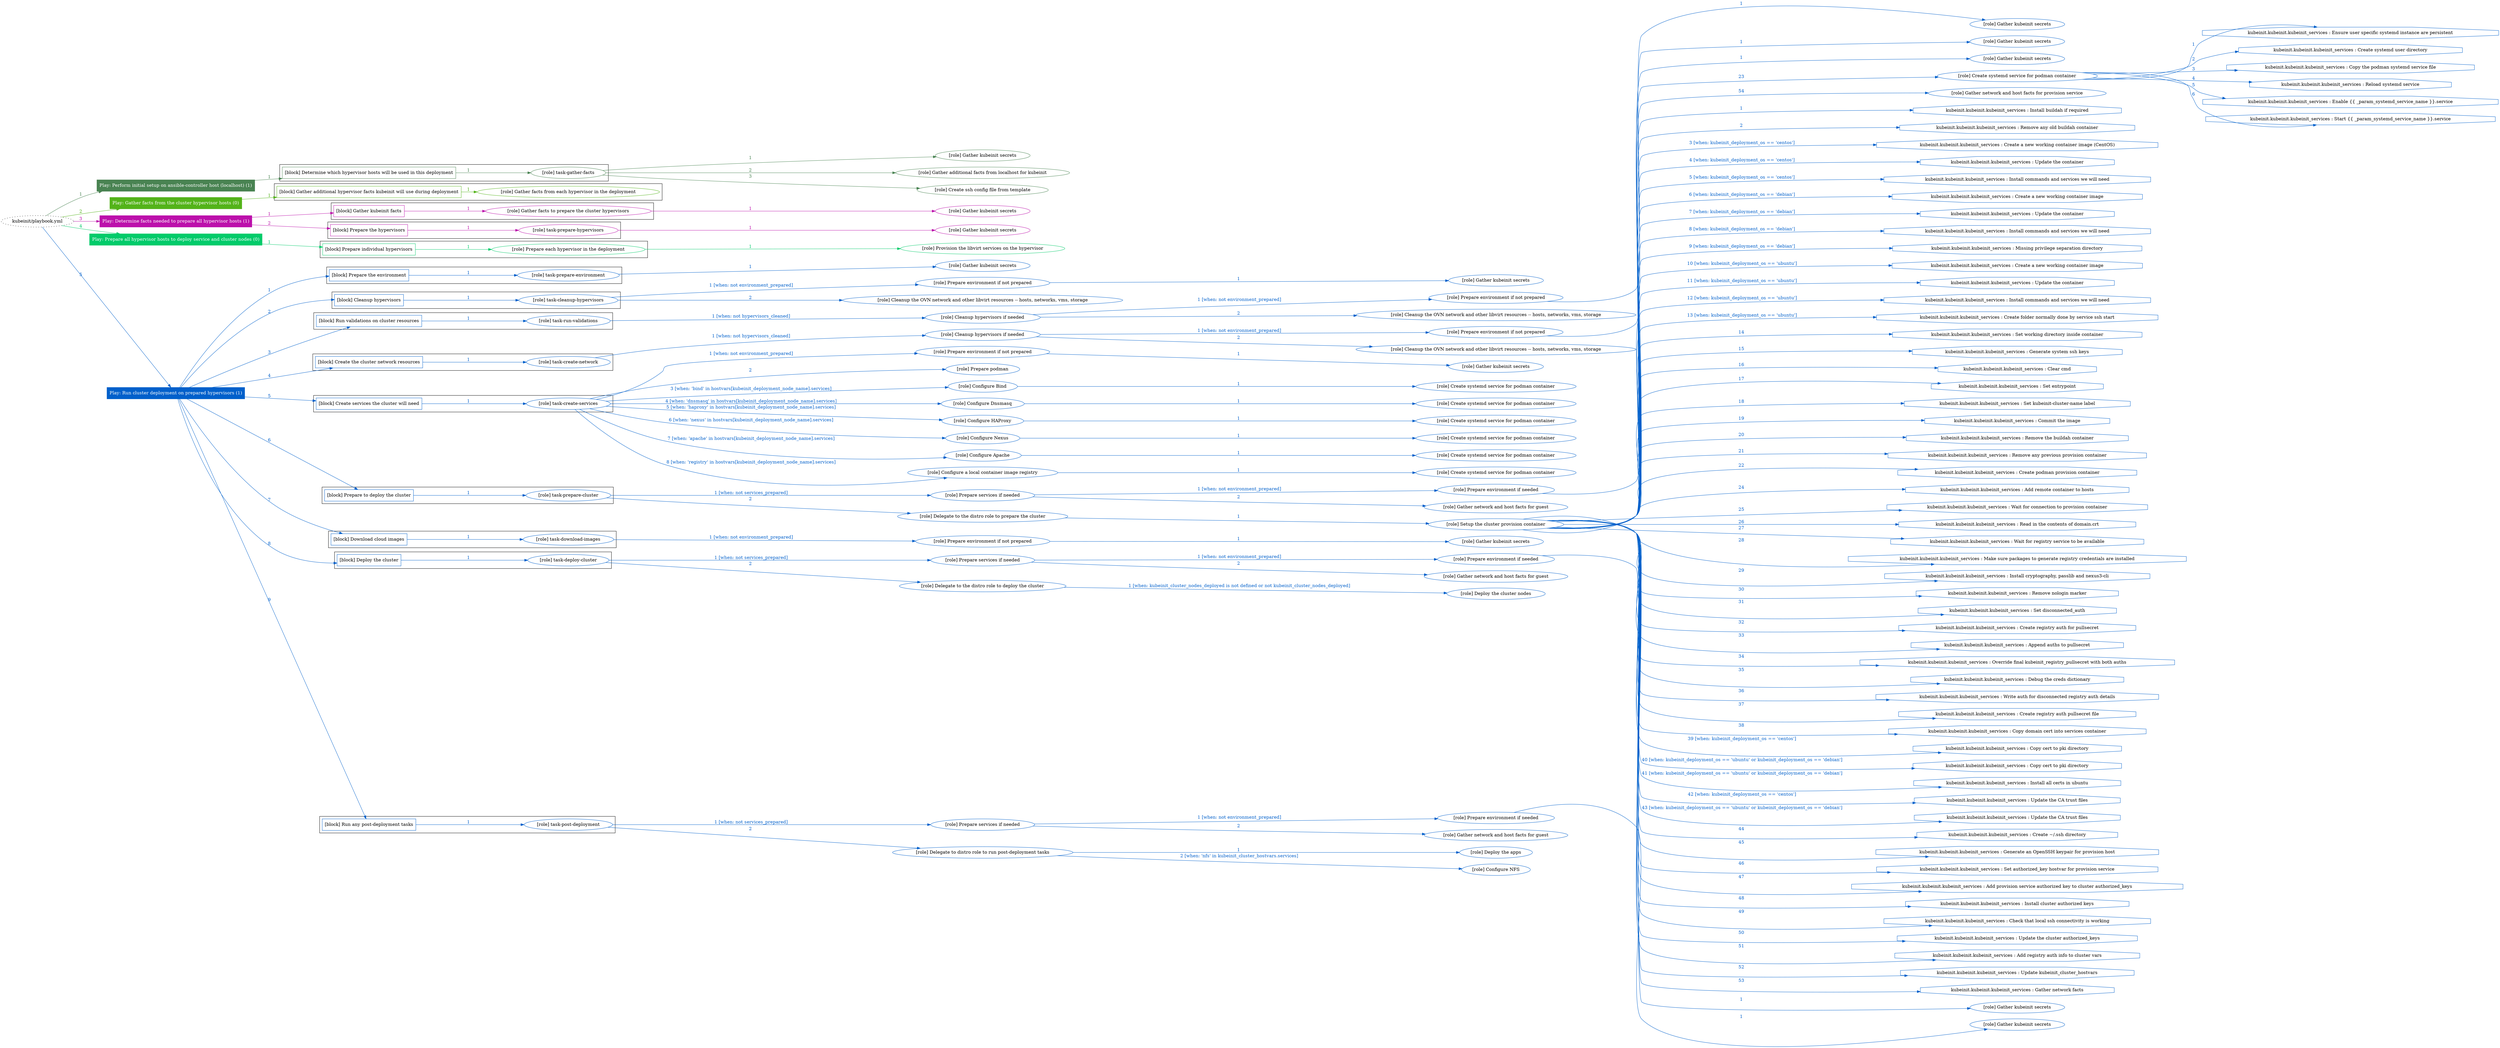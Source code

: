 digraph {
	graph [concentrate=true ordering=in rankdir=LR ratio=fill]
	edge [esep=5 sep=10]
	"kubeinit/playbook.yml" [URL="/home/runner/work/kubeinit/kubeinit/kubeinit/playbook.yml" id=playbook_56c9f766 style=dotted]
	play_b2f294de [label="Play: Perform initial setup on ansible-controller host (localhost) (1)" URL="/home/runner/work/kubeinit/kubeinit/kubeinit/playbook.yml" color="#498352" fontcolor="#ffffff" id=play_b2f294de shape=box style=filled tooltip=localhost]
	"kubeinit/playbook.yml" -> play_b2f294de [label="1 " color="#498352" fontcolor="#498352" id=edge_2512033a labeltooltip="1 " tooltip="1 "]
	subgraph "Gather kubeinit secrets" {
		role_61a7d79b [label="[role] Gather kubeinit secrets" URL="/home/runner/.ansible/collections/ansible_collections/kubeinit/kubeinit/roles/kubeinit_prepare/tasks/build_hypervisors_group.yml" color="#498352" id=role_61a7d79b tooltip="Gather kubeinit secrets"]
	}
	subgraph "Gather additional facts from localhost for kubeinit" {
		role_11bbdee4 [label="[role] Gather additional facts from localhost for kubeinit" URL="/home/runner/.ansible/collections/ansible_collections/kubeinit/kubeinit/roles/kubeinit_prepare/tasks/build_hypervisors_group.yml" color="#498352" id=role_11bbdee4 tooltip="Gather additional facts from localhost for kubeinit"]
	}
	subgraph "Create ssh config file from template" {
		role_a291c445 [label="[role] Create ssh config file from template" URL="/home/runner/.ansible/collections/ansible_collections/kubeinit/kubeinit/roles/kubeinit_prepare/tasks/build_hypervisors_group.yml" color="#498352" id=role_a291c445 tooltip="Create ssh config file from template"]
	}
	subgraph "task-gather-facts" {
		role_151d8607 [label="[role] task-gather-facts" URL="/home/runner/work/kubeinit/kubeinit/kubeinit/playbook.yml" color="#498352" id=role_151d8607 tooltip="task-gather-facts"]
		role_151d8607 -> role_61a7d79b [label="1 " color="#498352" fontcolor="#498352" id=edge_f3a9c2cf labeltooltip="1 " tooltip="1 "]
		role_151d8607 -> role_11bbdee4 [label="2 " color="#498352" fontcolor="#498352" id=edge_55303f3d labeltooltip="2 " tooltip="2 "]
		role_151d8607 -> role_a291c445 [label="3 " color="#498352" fontcolor="#498352" id=edge_ffaace1a labeltooltip="3 " tooltip="3 "]
	}
	subgraph "Play: Perform initial setup on ansible-controller host (localhost) (1)" {
		play_b2f294de -> block_9dbaf053 [label=1 color="#498352" fontcolor="#498352" id=edge_e0c8dd7a labeltooltip=1 tooltip=1]
		subgraph cluster_block_9dbaf053 {
			block_9dbaf053 [label="[block] Determine which hypervisor hosts will be used in this deployment" URL="/home/runner/work/kubeinit/kubeinit/kubeinit/playbook.yml" color="#498352" id=block_9dbaf053 labeltooltip="Determine which hypervisor hosts will be used in this deployment" shape=box tooltip="Determine which hypervisor hosts will be used in this deployment"]
			block_9dbaf053 -> role_151d8607 [label="1 " color="#498352" fontcolor="#498352" id=edge_d7384fcf labeltooltip="1 " tooltip="1 "]
		}
	}
	play_8328c7ea [label="Play: Gather facts from the cluster hypervisor hosts (0)" URL="/home/runner/work/kubeinit/kubeinit/kubeinit/playbook.yml" color="#53b319" fontcolor="#ffffff" id=play_8328c7ea shape=box style=filled tooltip="Play: Gather facts from the cluster hypervisor hosts (0)"]
	"kubeinit/playbook.yml" -> play_8328c7ea [label="2 " color="#53b319" fontcolor="#53b319" id=edge_a9e6f321 labeltooltip="2 " tooltip="2 "]
	subgraph "Gather facts from each hypervisor in the deployment" {
		role_294a6224 [label="[role] Gather facts from each hypervisor in the deployment" URL="/home/runner/work/kubeinit/kubeinit/kubeinit/playbook.yml" color="#53b319" id=role_294a6224 tooltip="Gather facts from each hypervisor in the deployment"]
	}
	subgraph "Play: Gather facts from the cluster hypervisor hosts (0)" {
		play_8328c7ea -> block_227da04e [label=1 color="#53b319" fontcolor="#53b319" id=edge_6e4e2247 labeltooltip=1 tooltip=1]
		subgraph cluster_block_227da04e {
			block_227da04e [label="[block] Gather additional hypervisor facts kubeinit will use during deployment" URL="/home/runner/work/kubeinit/kubeinit/kubeinit/playbook.yml" color="#53b319" id=block_227da04e labeltooltip="Gather additional hypervisor facts kubeinit will use during deployment" shape=box tooltip="Gather additional hypervisor facts kubeinit will use during deployment"]
			block_227da04e -> role_294a6224 [label="1 " color="#53b319" fontcolor="#53b319" id=edge_196778e7 labeltooltip="1 " tooltip="1 "]
		}
	}
	play_e1c24391 [label="Play: Determine facts needed to prepare all hypervisor hosts (1)" URL="/home/runner/work/kubeinit/kubeinit/kubeinit/playbook.yml" color="#bc10ab" fontcolor="#ffffff" id=play_e1c24391 shape=box style=filled tooltip=localhost]
	"kubeinit/playbook.yml" -> play_e1c24391 [label="3 " color="#bc10ab" fontcolor="#bc10ab" id=edge_8d233f58 labeltooltip="3 " tooltip="3 "]
	subgraph "Gather kubeinit secrets" {
		role_f96a08fc [label="[role] Gather kubeinit secrets" URL="/home/runner/.ansible/collections/ansible_collections/kubeinit/kubeinit/roles/kubeinit_prepare/tasks/gather_kubeinit_facts.yml" color="#bc10ab" id=role_f96a08fc tooltip="Gather kubeinit secrets"]
	}
	subgraph "Gather facts to prepare the cluster hypervisors" {
		role_f62d942d [label="[role] Gather facts to prepare the cluster hypervisors" URL="/home/runner/work/kubeinit/kubeinit/kubeinit/playbook.yml" color="#bc10ab" id=role_f62d942d tooltip="Gather facts to prepare the cluster hypervisors"]
		role_f62d942d -> role_f96a08fc [label="1 " color="#bc10ab" fontcolor="#bc10ab" id=edge_78dc5c4d labeltooltip="1 " tooltip="1 "]
	}
	subgraph "Gather kubeinit secrets" {
		role_184140ac [label="[role] Gather kubeinit secrets" URL="/home/runner/.ansible/collections/ansible_collections/kubeinit/kubeinit/roles/kubeinit_prepare/tasks/gather_kubeinit_facts.yml" color="#bc10ab" id=role_184140ac tooltip="Gather kubeinit secrets"]
	}
	subgraph "task-prepare-hypervisors" {
		role_b0ec26fa [label="[role] task-prepare-hypervisors" URL="/home/runner/work/kubeinit/kubeinit/kubeinit/playbook.yml" color="#bc10ab" id=role_b0ec26fa tooltip="task-prepare-hypervisors"]
		role_b0ec26fa -> role_184140ac [label="1 " color="#bc10ab" fontcolor="#bc10ab" id=edge_6210c055 labeltooltip="1 " tooltip="1 "]
	}
	subgraph "Play: Determine facts needed to prepare all hypervisor hosts (1)" {
		play_e1c24391 -> block_0039cf5c [label=1 color="#bc10ab" fontcolor="#bc10ab" id=edge_ea0c5d8b labeltooltip=1 tooltip=1]
		subgraph cluster_block_0039cf5c {
			block_0039cf5c [label="[block] Gather kubeinit facts" URL="/home/runner/work/kubeinit/kubeinit/kubeinit/playbook.yml" color="#bc10ab" id=block_0039cf5c labeltooltip="Gather kubeinit facts" shape=box tooltip="Gather kubeinit facts"]
			block_0039cf5c -> role_f62d942d [label="1 " color="#bc10ab" fontcolor="#bc10ab" id=edge_6efec10a labeltooltip="1 " tooltip="1 "]
		}
		play_e1c24391 -> block_0e7c34a5 [label=2 color="#bc10ab" fontcolor="#bc10ab" id=edge_9626bf8e labeltooltip=2 tooltip=2]
		subgraph cluster_block_0e7c34a5 {
			block_0e7c34a5 [label="[block] Prepare the hypervisors" URL="/home/runner/work/kubeinit/kubeinit/kubeinit/playbook.yml" color="#bc10ab" id=block_0e7c34a5 labeltooltip="Prepare the hypervisors" shape=box tooltip="Prepare the hypervisors"]
			block_0e7c34a5 -> role_b0ec26fa [label="1 " color="#bc10ab" fontcolor="#bc10ab" id=edge_559c4168 labeltooltip="1 " tooltip="1 "]
		}
	}
	play_33092f77 [label="Play: Prepare all hypervisor hosts to deploy service and cluster nodes (0)" URL="/home/runner/work/kubeinit/kubeinit/kubeinit/playbook.yml" color="#01cb6a" fontcolor="#ffffff" id=play_33092f77 shape=box style=filled tooltip="Play: Prepare all hypervisor hosts to deploy service and cluster nodes (0)"]
	"kubeinit/playbook.yml" -> play_33092f77 [label="4 " color="#01cb6a" fontcolor="#01cb6a" id=edge_a2e6e5fb labeltooltip="4 " tooltip="4 "]
	subgraph "Provision the libvirt services on the hypervisor" {
		role_7f6a2f82 [label="[role] Provision the libvirt services on the hypervisor" URL="/home/runner/.ansible/collections/ansible_collections/kubeinit/kubeinit/roles/kubeinit_prepare/tasks/prepare_hypervisor.yml" color="#01cb6a" id=role_7f6a2f82 tooltip="Provision the libvirt services on the hypervisor"]
	}
	subgraph "Prepare each hypervisor in the deployment" {
		role_a0554b84 [label="[role] Prepare each hypervisor in the deployment" URL="/home/runner/work/kubeinit/kubeinit/kubeinit/playbook.yml" color="#01cb6a" id=role_a0554b84 tooltip="Prepare each hypervisor in the deployment"]
		role_a0554b84 -> role_7f6a2f82 [label="1 " color="#01cb6a" fontcolor="#01cb6a" id=edge_a2a6315b labeltooltip="1 " tooltip="1 "]
	}
	subgraph "Play: Prepare all hypervisor hosts to deploy service and cluster nodes (0)" {
		play_33092f77 -> block_04f068ef [label=1 color="#01cb6a" fontcolor="#01cb6a" id=edge_ea1ff09b labeltooltip=1 tooltip=1]
		subgraph cluster_block_04f068ef {
			block_04f068ef [label="[block] Prepare individual hypervisors" URL="/home/runner/work/kubeinit/kubeinit/kubeinit/playbook.yml" color="#01cb6a" id=block_04f068ef labeltooltip="Prepare individual hypervisors" shape=box tooltip="Prepare individual hypervisors"]
			block_04f068ef -> role_a0554b84 [label="1 " color="#01cb6a" fontcolor="#01cb6a" id=edge_3530d870 labeltooltip="1 " tooltip="1 "]
		}
	}
	play_6ad68e2e [label="Play: Run cluster deployment on prepared hypervisors (1)" URL="/home/runner/work/kubeinit/kubeinit/kubeinit/playbook.yml" color="#0160cb" fontcolor="#ffffff" id=play_6ad68e2e shape=box style=filled tooltip=localhost]
	"kubeinit/playbook.yml" -> play_6ad68e2e [label="5 " color="#0160cb" fontcolor="#0160cb" id=edge_822c7fce labeltooltip="5 " tooltip="5 "]
	subgraph "Gather kubeinit secrets" {
		role_3f59301a [label="[role] Gather kubeinit secrets" URL="/home/runner/.ansible/collections/ansible_collections/kubeinit/kubeinit/roles/kubeinit_prepare/tasks/gather_kubeinit_facts.yml" color="#0160cb" id=role_3f59301a tooltip="Gather kubeinit secrets"]
	}
	subgraph "task-prepare-environment" {
		role_af03ff4e [label="[role] task-prepare-environment" URL="/home/runner/work/kubeinit/kubeinit/kubeinit/playbook.yml" color="#0160cb" id=role_af03ff4e tooltip="task-prepare-environment"]
		role_af03ff4e -> role_3f59301a [label="1 " color="#0160cb" fontcolor="#0160cb" id=edge_fb81feaf labeltooltip="1 " tooltip="1 "]
	}
	subgraph "Gather kubeinit secrets" {
		role_1d96dd9d [label="[role] Gather kubeinit secrets" URL="/home/runner/.ansible/collections/ansible_collections/kubeinit/kubeinit/roles/kubeinit_prepare/tasks/gather_kubeinit_facts.yml" color="#0160cb" id=role_1d96dd9d tooltip="Gather kubeinit secrets"]
	}
	subgraph "Prepare environment if not prepared" {
		role_533abd09 [label="[role] Prepare environment if not prepared" URL="/home/runner/.ansible/collections/ansible_collections/kubeinit/kubeinit/roles/kubeinit_prepare/tasks/cleanup_hypervisors.yml" color="#0160cb" id=role_533abd09 tooltip="Prepare environment if not prepared"]
		role_533abd09 -> role_1d96dd9d [label="1 " color="#0160cb" fontcolor="#0160cb" id=edge_8973e381 labeltooltip="1 " tooltip="1 "]
	}
	subgraph "Cleanup the OVN network and other libvirt resources -- hosts, networks, vms, storage" {
		role_8bbf7070 [label="[role] Cleanup the OVN network and other libvirt resources -- hosts, networks, vms, storage" URL="/home/runner/.ansible/collections/ansible_collections/kubeinit/kubeinit/roles/kubeinit_prepare/tasks/cleanup_hypervisors.yml" color="#0160cb" id=role_8bbf7070 tooltip="Cleanup the OVN network and other libvirt resources -- hosts, networks, vms, storage"]
	}
	subgraph "task-cleanup-hypervisors" {
		role_4387ccde [label="[role] task-cleanup-hypervisors" URL="/home/runner/work/kubeinit/kubeinit/kubeinit/playbook.yml" color="#0160cb" id=role_4387ccde tooltip="task-cleanup-hypervisors"]
		role_4387ccde -> role_533abd09 [label="1 [when: not environment_prepared]" color="#0160cb" fontcolor="#0160cb" id=edge_4c0a945e labeltooltip="1 [when: not environment_prepared]" tooltip="1 [when: not environment_prepared]"]
		role_4387ccde -> role_8bbf7070 [label="2 " color="#0160cb" fontcolor="#0160cb" id=edge_9e29c994 labeltooltip="2 " tooltip="2 "]
	}
	subgraph "Gather kubeinit secrets" {
		role_616a2668 [label="[role] Gather kubeinit secrets" URL="/home/runner/.ansible/collections/ansible_collections/kubeinit/kubeinit/roles/kubeinit_prepare/tasks/gather_kubeinit_facts.yml" color="#0160cb" id=role_616a2668 tooltip="Gather kubeinit secrets"]
	}
	subgraph "Prepare environment if not prepared" {
		role_790d1d61 [label="[role] Prepare environment if not prepared" URL="/home/runner/.ansible/collections/ansible_collections/kubeinit/kubeinit/roles/kubeinit_prepare/tasks/cleanup_hypervisors.yml" color="#0160cb" id=role_790d1d61 tooltip="Prepare environment if not prepared"]
		role_790d1d61 -> role_616a2668 [label="1 " color="#0160cb" fontcolor="#0160cb" id=edge_2810f022 labeltooltip="1 " tooltip="1 "]
	}
	subgraph "Cleanup the OVN network and other libvirt resources -- hosts, networks, vms, storage" {
		role_01349227 [label="[role] Cleanup the OVN network and other libvirt resources -- hosts, networks, vms, storage" URL="/home/runner/.ansible/collections/ansible_collections/kubeinit/kubeinit/roles/kubeinit_prepare/tasks/cleanup_hypervisors.yml" color="#0160cb" id=role_01349227 tooltip="Cleanup the OVN network and other libvirt resources -- hosts, networks, vms, storage"]
	}
	subgraph "Cleanup hypervisors if needed" {
		role_54c4e90c [label="[role] Cleanup hypervisors if needed" URL="/home/runner/.ansible/collections/ansible_collections/kubeinit/kubeinit/roles/kubeinit_validations/tasks/main.yml" color="#0160cb" id=role_54c4e90c tooltip="Cleanup hypervisors if needed"]
		role_54c4e90c -> role_790d1d61 [label="1 [when: not environment_prepared]" color="#0160cb" fontcolor="#0160cb" id=edge_7a9de9a8 labeltooltip="1 [when: not environment_prepared]" tooltip="1 [when: not environment_prepared]"]
		role_54c4e90c -> role_01349227 [label="2 " color="#0160cb" fontcolor="#0160cb" id=edge_7972a114 labeltooltip="2 " tooltip="2 "]
	}
	subgraph "task-run-validations" {
		role_b99c3931 [label="[role] task-run-validations" URL="/home/runner/work/kubeinit/kubeinit/kubeinit/playbook.yml" color="#0160cb" id=role_b99c3931 tooltip="task-run-validations"]
		role_b99c3931 -> role_54c4e90c [label="1 [when: not hypervisors_cleaned]" color="#0160cb" fontcolor="#0160cb" id=edge_9cc94264 labeltooltip="1 [when: not hypervisors_cleaned]" tooltip="1 [when: not hypervisors_cleaned]"]
	}
	subgraph "Gather kubeinit secrets" {
		role_7cb71b00 [label="[role] Gather kubeinit secrets" URL="/home/runner/.ansible/collections/ansible_collections/kubeinit/kubeinit/roles/kubeinit_prepare/tasks/gather_kubeinit_facts.yml" color="#0160cb" id=role_7cb71b00 tooltip="Gather kubeinit secrets"]
	}
	subgraph "Prepare environment if not prepared" {
		role_d3b51e3e [label="[role] Prepare environment if not prepared" URL="/home/runner/.ansible/collections/ansible_collections/kubeinit/kubeinit/roles/kubeinit_prepare/tasks/cleanup_hypervisors.yml" color="#0160cb" id=role_d3b51e3e tooltip="Prepare environment if not prepared"]
		role_d3b51e3e -> role_7cb71b00 [label="1 " color="#0160cb" fontcolor="#0160cb" id=edge_59efa38e labeltooltip="1 " tooltip="1 "]
	}
	subgraph "Cleanup the OVN network and other libvirt resources -- hosts, networks, vms, storage" {
		role_b0162984 [label="[role] Cleanup the OVN network and other libvirt resources -- hosts, networks, vms, storage" URL="/home/runner/.ansible/collections/ansible_collections/kubeinit/kubeinit/roles/kubeinit_prepare/tasks/cleanup_hypervisors.yml" color="#0160cb" id=role_b0162984 tooltip="Cleanup the OVN network and other libvirt resources -- hosts, networks, vms, storage"]
	}
	subgraph "Cleanup hypervisors if needed" {
		role_bd18cb4f [label="[role] Cleanup hypervisors if needed" URL="/home/runner/.ansible/collections/ansible_collections/kubeinit/kubeinit/roles/kubeinit_libvirt/tasks/create_network.yml" color="#0160cb" id=role_bd18cb4f tooltip="Cleanup hypervisors if needed"]
		role_bd18cb4f -> role_d3b51e3e [label="1 [when: not environment_prepared]" color="#0160cb" fontcolor="#0160cb" id=edge_8d1fca27 labeltooltip="1 [when: not environment_prepared]" tooltip="1 [when: not environment_prepared]"]
		role_bd18cb4f -> role_b0162984 [label="2 " color="#0160cb" fontcolor="#0160cb" id=edge_139e2285 labeltooltip="2 " tooltip="2 "]
	}
	subgraph "task-create-network" {
		role_d79af675 [label="[role] task-create-network" URL="/home/runner/work/kubeinit/kubeinit/kubeinit/playbook.yml" color="#0160cb" id=role_d79af675 tooltip="task-create-network"]
		role_d79af675 -> role_bd18cb4f [label="1 [when: not hypervisors_cleaned]" color="#0160cb" fontcolor="#0160cb" id=edge_4fd4dfae labeltooltip="1 [when: not hypervisors_cleaned]" tooltip="1 [when: not hypervisors_cleaned]"]
	}
	subgraph "Gather kubeinit secrets" {
		role_17cf8bff [label="[role] Gather kubeinit secrets" URL="/home/runner/.ansible/collections/ansible_collections/kubeinit/kubeinit/roles/kubeinit_prepare/tasks/gather_kubeinit_facts.yml" color="#0160cb" id=role_17cf8bff tooltip="Gather kubeinit secrets"]
	}
	subgraph "Prepare environment if not prepared" {
		role_eb22d5f1 [label="[role] Prepare environment if not prepared" URL="/home/runner/.ansible/collections/ansible_collections/kubeinit/kubeinit/roles/kubeinit_services/tasks/main.yml" color="#0160cb" id=role_eb22d5f1 tooltip="Prepare environment if not prepared"]
		role_eb22d5f1 -> role_17cf8bff [label="1 " color="#0160cb" fontcolor="#0160cb" id=edge_0b61c08e labeltooltip="1 " tooltip="1 "]
	}
	subgraph "Prepare podman" {
		role_40916da7 [label="[role] Prepare podman" URL="/home/runner/.ansible/collections/ansible_collections/kubeinit/kubeinit/roles/kubeinit_services/tasks/00_create_service_pod.yml" color="#0160cb" id=role_40916da7 tooltip="Prepare podman"]
	}
	subgraph "Create systemd service for podman container" {
		role_56249c0c [label="[role] Create systemd service for podman container" URL="/home/runner/.ansible/collections/ansible_collections/kubeinit/kubeinit/roles/kubeinit_bind/tasks/main.yml" color="#0160cb" id=role_56249c0c tooltip="Create systemd service for podman container"]
	}
	subgraph "Configure Bind" {
		role_069bf882 [label="[role] Configure Bind" URL="/home/runner/.ansible/collections/ansible_collections/kubeinit/kubeinit/roles/kubeinit_services/tasks/start_services_containers.yml" color="#0160cb" id=role_069bf882 tooltip="Configure Bind"]
		role_069bf882 -> role_56249c0c [label="1 " color="#0160cb" fontcolor="#0160cb" id=edge_2c259b21 labeltooltip="1 " tooltip="1 "]
	}
	subgraph "Create systemd service for podman container" {
		role_76d3ee2b [label="[role] Create systemd service for podman container" URL="/home/runner/.ansible/collections/ansible_collections/kubeinit/kubeinit/roles/kubeinit_dnsmasq/tasks/main.yml" color="#0160cb" id=role_76d3ee2b tooltip="Create systemd service for podman container"]
	}
	subgraph "Configure Dnsmasq" {
		role_15b59807 [label="[role] Configure Dnsmasq" URL="/home/runner/.ansible/collections/ansible_collections/kubeinit/kubeinit/roles/kubeinit_services/tasks/start_services_containers.yml" color="#0160cb" id=role_15b59807 tooltip="Configure Dnsmasq"]
		role_15b59807 -> role_76d3ee2b [label="1 " color="#0160cb" fontcolor="#0160cb" id=edge_9b3b1120 labeltooltip="1 " tooltip="1 "]
	}
	subgraph "Create systemd service for podman container" {
		role_9437beaf [label="[role] Create systemd service for podman container" URL="/home/runner/.ansible/collections/ansible_collections/kubeinit/kubeinit/roles/kubeinit_haproxy/tasks/main.yml" color="#0160cb" id=role_9437beaf tooltip="Create systemd service for podman container"]
	}
	subgraph "Configure HAProxy" {
		role_47136f34 [label="[role] Configure HAProxy" URL="/home/runner/.ansible/collections/ansible_collections/kubeinit/kubeinit/roles/kubeinit_services/tasks/start_services_containers.yml" color="#0160cb" id=role_47136f34 tooltip="Configure HAProxy"]
		role_47136f34 -> role_9437beaf [label="1 " color="#0160cb" fontcolor="#0160cb" id=edge_80a80f31 labeltooltip="1 " tooltip="1 "]
	}
	subgraph "Create systemd service for podman container" {
		role_d4764b86 [label="[role] Create systemd service for podman container" URL="/home/runner/.ansible/collections/ansible_collections/kubeinit/kubeinit/roles/kubeinit_nexus/tasks/main.yml" color="#0160cb" id=role_d4764b86 tooltip="Create systemd service for podman container"]
	}
	subgraph "Configure Nexus" {
		role_156062d6 [label="[role] Configure Nexus" URL="/home/runner/.ansible/collections/ansible_collections/kubeinit/kubeinit/roles/kubeinit_services/tasks/start_services_containers.yml" color="#0160cb" id=role_156062d6 tooltip="Configure Nexus"]
		role_156062d6 -> role_d4764b86 [label="1 " color="#0160cb" fontcolor="#0160cb" id=edge_8c2102e5 labeltooltip="1 " tooltip="1 "]
	}
	subgraph "Create systemd service for podman container" {
		role_e4db8be1 [label="[role] Create systemd service for podman container" URL="/home/runner/.ansible/collections/ansible_collections/kubeinit/kubeinit/roles/kubeinit_apache/tasks/main.yml" color="#0160cb" id=role_e4db8be1 tooltip="Create systemd service for podman container"]
	}
	subgraph "Configure Apache" {
		role_50cb3fa8 [label="[role] Configure Apache" URL="/home/runner/.ansible/collections/ansible_collections/kubeinit/kubeinit/roles/kubeinit_services/tasks/start_services_containers.yml" color="#0160cb" id=role_50cb3fa8 tooltip="Configure Apache"]
		role_50cb3fa8 -> role_e4db8be1 [label="1 " color="#0160cb" fontcolor="#0160cb" id=edge_e928d426 labeltooltip="1 " tooltip="1 "]
	}
	subgraph "Create systemd service for podman container" {
		role_2af09a3c [label="[role] Create systemd service for podman container" URL="/home/runner/.ansible/collections/ansible_collections/kubeinit/kubeinit/roles/kubeinit_registry/tasks/main.yml" color="#0160cb" id=role_2af09a3c tooltip="Create systemd service for podman container"]
	}
	subgraph "Configure a local container image registry" {
		role_2215b074 [label="[role] Configure a local container image registry" URL="/home/runner/.ansible/collections/ansible_collections/kubeinit/kubeinit/roles/kubeinit_services/tasks/start_services_containers.yml" color="#0160cb" id=role_2215b074 tooltip="Configure a local container image registry"]
		role_2215b074 -> role_2af09a3c [label="1 " color="#0160cb" fontcolor="#0160cb" id=edge_22f1546b labeltooltip="1 " tooltip="1 "]
	}
	subgraph "task-create-services" {
		role_a8939bea [label="[role] task-create-services" URL="/home/runner/work/kubeinit/kubeinit/kubeinit/playbook.yml" color="#0160cb" id=role_a8939bea tooltip="task-create-services"]
		role_a8939bea -> role_eb22d5f1 [label="1 [when: not environment_prepared]" color="#0160cb" fontcolor="#0160cb" id=edge_431d8298 labeltooltip="1 [when: not environment_prepared]" tooltip="1 [when: not environment_prepared]"]
		role_a8939bea -> role_40916da7 [label="2 " color="#0160cb" fontcolor="#0160cb" id=edge_bc1a5dc8 labeltooltip="2 " tooltip="2 "]
		role_a8939bea -> role_069bf882 [label="3 [when: 'bind' in hostvars[kubeinit_deployment_node_name].services]" color="#0160cb" fontcolor="#0160cb" id=edge_0aa59994 labeltooltip="3 [when: 'bind' in hostvars[kubeinit_deployment_node_name].services]" tooltip="3 [when: 'bind' in hostvars[kubeinit_deployment_node_name].services]"]
		role_a8939bea -> role_15b59807 [label="4 [when: 'dnsmasq' in hostvars[kubeinit_deployment_node_name].services]" color="#0160cb" fontcolor="#0160cb" id=edge_065f1457 labeltooltip="4 [when: 'dnsmasq' in hostvars[kubeinit_deployment_node_name].services]" tooltip="4 [when: 'dnsmasq' in hostvars[kubeinit_deployment_node_name].services]"]
		role_a8939bea -> role_47136f34 [label="5 [when: 'haproxy' in hostvars[kubeinit_deployment_node_name].services]" color="#0160cb" fontcolor="#0160cb" id=edge_71001728 labeltooltip="5 [when: 'haproxy' in hostvars[kubeinit_deployment_node_name].services]" tooltip="5 [when: 'haproxy' in hostvars[kubeinit_deployment_node_name].services]"]
		role_a8939bea -> role_156062d6 [label="6 [when: 'nexus' in hostvars[kubeinit_deployment_node_name].services]" color="#0160cb" fontcolor="#0160cb" id=edge_55fdf511 labeltooltip="6 [when: 'nexus' in hostvars[kubeinit_deployment_node_name].services]" tooltip="6 [when: 'nexus' in hostvars[kubeinit_deployment_node_name].services]"]
		role_a8939bea -> role_50cb3fa8 [label="7 [when: 'apache' in hostvars[kubeinit_deployment_node_name].services]" color="#0160cb" fontcolor="#0160cb" id=edge_0c0d8160 labeltooltip="7 [when: 'apache' in hostvars[kubeinit_deployment_node_name].services]" tooltip="7 [when: 'apache' in hostvars[kubeinit_deployment_node_name].services]"]
		role_a8939bea -> role_2215b074 [label="8 [when: 'registry' in hostvars[kubeinit_deployment_node_name].services]" color="#0160cb" fontcolor="#0160cb" id=edge_1dcd458f labeltooltip="8 [when: 'registry' in hostvars[kubeinit_deployment_node_name].services]" tooltip="8 [when: 'registry' in hostvars[kubeinit_deployment_node_name].services]"]
	}
	subgraph "Gather kubeinit secrets" {
		role_e4751af7 [label="[role] Gather kubeinit secrets" URL="/home/runner/.ansible/collections/ansible_collections/kubeinit/kubeinit/roles/kubeinit_prepare/tasks/gather_kubeinit_facts.yml" color="#0160cb" id=role_e4751af7 tooltip="Gather kubeinit secrets"]
	}
	subgraph "Prepare environment if needed" {
		role_100bf53e [label="[role] Prepare environment if needed" URL="/home/runner/.ansible/collections/ansible_collections/kubeinit/kubeinit/roles/kubeinit_services/tasks/prepare_services.yml" color="#0160cb" id=role_100bf53e tooltip="Prepare environment if needed"]
		role_100bf53e -> role_e4751af7 [label="1 " color="#0160cb" fontcolor="#0160cb" id=edge_6b772906 labeltooltip="1 " tooltip="1 "]
	}
	subgraph "Gather network and host facts for guest" {
		role_b7a4c844 [label="[role] Gather network and host facts for guest" URL="/home/runner/.ansible/collections/ansible_collections/kubeinit/kubeinit/roles/kubeinit_services/tasks/prepare_services.yml" color="#0160cb" id=role_b7a4c844 tooltip="Gather network and host facts for guest"]
	}
	subgraph "Prepare services if needed" {
		role_16be5778 [label="[role] Prepare services if needed" URL="/home/runner/.ansible/collections/ansible_collections/kubeinit/kubeinit/roles/kubeinit_prepare/tasks/prepare_cluster.yml" color="#0160cb" id=role_16be5778 tooltip="Prepare services if needed"]
		role_16be5778 -> role_100bf53e [label="1 [when: not environment_prepared]" color="#0160cb" fontcolor="#0160cb" id=edge_32824311 labeltooltip="1 [when: not environment_prepared]" tooltip="1 [when: not environment_prepared]"]
		role_16be5778 -> role_b7a4c844 [label="2 " color="#0160cb" fontcolor="#0160cb" id=edge_f9d04c74 labeltooltip="2 " tooltip="2 "]
	}
	subgraph "Create systemd service for podman container" {
		role_07ab1a46 [label="[role] Create systemd service for podman container" URL="/home/runner/.ansible/collections/ansible_collections/kubeinit/kubeinit/roles/kubeinit_services/tasks/create_provision_container.yml" color="#0160cb" id=role_07ab1a46 tooltip="Create systemd service for podman container"]
		task_3d6d8ca2 [label="kubeinit.kubeinit.kubeinit_services : Ensure user specific systemd instance are persistent" URL="/home/runner/.ansible/collections/ansible_collections/kubeinit/kubeinit/roles/kubeinit_services/tasks/create_managed_service.yml" color="#0160cb" id=task_3d6d8ca2 shape=octagon tooltip="kubeinit.kubeinit.kubeinit_services : Ensure user specific systemd instance are persistent"]
		role_07ab1a46 -> task_3d6d8ca2 [label="1 " color="#0160cb" fontcolor="#0160cb" id=edge_d535e8d8 labeltooltip="1 " tooltip="1 "]
		task_0995bfd6 [label="kubeinit.kubeinit.kubeinit_services : Create systemd user directory" URL="/home/runner/.ansible/collections/ansible_collections/kubeinit/kubeinit/roles/kubeinit_services/tasks/create_managed_service.yml" color="#0160cb" id=task_0995bfd6 shape=octagon tooltip="kubeinit.kubeinit.kubeinit_services : Create systemd user directory"]
		role_07ab1a46 -> task_0995bfd6 [label="2 " color="#0160cb" fontcolor="#0160cb" id=edge_1349c1ea labeltooltip="2 " tooltip="2 "]
		task_0b570f83 [label="kubeinit.kubeinit.kubeinit_services : Copy the podman systemd service file" URL="/home/runner/.ansible/collections/ansible_collections/kubeinit/kubeinit/roles/kubeinit_services/tasks/create_managed_service.yml" color="#0160cb" id=task_0b570f83 shape=octagon tooltip="kubeinit.kubeinit.kubeinit_services : Copy the podman systemd service file"]
		role_07ab1a46 -> task_0b570f83 [label="3 " color="#0160cb" fontcolor="#0160cb" id=edge_5f7f24af labeltooltip="3 " tooltip="3 "]
		task_ca976dd4 [label="kubeinit.kubeinit.kubeinit_services : Reload systemd service" URL="/home/runner/.ansible/collections/ansible_collections/kubeinit/kubeinit/roles/kubeinit_services/tasks/create_managed_service.yml" color="#0160cb" id=task_ca976dd4 shape=octagon tooltip="kubeinit.kubeinit.kubeinit_services : Reload systemd service"]
		role_07ab1a46 -> task_ca976dd4 [label="4 " color="#0160cb" fontcolor="#0160cb" id=edge_2b10386a labeltooltip="4 " tooltip="4 "]
		task_2cf89315 [label="kubeinit.kubeinit.kubeinit_services : Enable {{ _param_systemd_service_name }}.service" URL="/home/runner/.ansible/collections/ansible_collections/kubeinit/kubeinit/roles/kubeinit_services/tasks/create_managed_service.yml" color="#0160cb" id=task_2cf89315 shape=octagon tooltip="kubeinit.kubeinit.kubeinit_services : Enable {{ _param_systemd_service_name }}.service"]
		role_07ab1a46 -> task_2cf89315 [label="5 " color="#0160cb" fontcolor="#0160cb" id=edge_eb3ea912 labeltooltip="5 " tooltip="5 "]
		task_d3988f71 [label="kubeinit.kubeinit.kubeinit_services : Start {{ _param_systemd_service_name }}.service" URL="/home/runner/.ansible/collections/ansible_collections/kubeinit/kubeinit/roles/kubeinit_services/tasks/create_managed_service.yml" color="#0160cb" id=task_d3988f71 shape=octagon tooltip="kubeinit.kubeinit.kubeinit_services : Start {{ _param_systemd_service_name }}.service"]
		role_07ab1a46 -> task_d3988f71 [label="6 " color="#0160cb" fontcolor="#0160cb" id=edge_9631aa91 labeltooltip="6 " tooltip="6 "]
	}
	subgraph "Gather network and host facts for provision service" {
		role_a69719f2 [label="[role] Gather network and host facts for provision service" URL="/home/runner/.ansible/collections/ansible_collections/kubeinit/kubeinit/roles/kubeinit_services/tasks/create_provision_container.yml" color="#0160cb" id=role_a69719f2 tooltip="Gather network and host facts for provision service"]
	}
	subgraph "Setup the cluster provision container" {
		role_dd4ef6cb [label="[role] Setup the cluster provision container" URL="/home/runner/.ansible/collections/ansible_collections/kubeinit/kubeinit/roles/kubeinit_cdk/tasks/prepare_cluster.yml" color="#0160cb" id=role_dd4ef6cb tooltip="Setup the cluster provision container"]
		task_427621a4 [label="kubeinit.kubeinit.kubeinit_services : Install buildah if required" URL="/home/runner/.ansible/collections/ansible_collections/kubeinit/kubeinit/roles/kubeinit_services/tasks/create_provision_container.yml" color="#0160cb" id=task_427621a4 shape=octagon tooltip="kubeinit.kubeinit.kubeinit_services : Install buildah if required"]
		role_dd4ef6cb -> task_427621a4 [label="1 " color="#0160cb" fontcolor="#0160cb" id=edge_fec9a081 labeltooltip="1 " tooltip="1 "]
		task_fd3680d5 [label="kubeinit.kubeinit.kubeinit_services : Remove any old buildah container" URL="/home/runner/.ansible/collections/ansible_collections/kubeinit/kubeinit/roles/kubeinit_services/tasks/create_provision_container.yml" color="#0160cb" id=task_fd3680d5 shape=octagon tooltip="kubeinit.kubeinit.kubeinit_services : Remove any old buildah container"]
		role_dd4ef6cb -> task_fd3680d5 [label="2 " color="#0160cb" fontcolor="#0160cb" id=edge_a275449e labeltooltip="2 " tooltip="2 "]
		task_3852ddd7 [label="kubeinit.kubeinit.kubeinit_services : Create a new working container image (CentOS)" URL="/home/runner/.ansible/collections/ansible_collections/kubeinit/kubeinit/roles/kubeinit_services/tasks/create_provision_container.yml" color="#0160cb" id=task_3852ddd7 shape=octagon tooltip="kubeinit.kubeinit.kubeinit_services : Create a new working container image (CentOS)"]
		role_dd4ef6cb -> task_3852ddd7 [label="3 [when: kubeinit_deployment_os == 'centos']" color="#0160cb" fontcolor="#0160cb" id=edge_67dc2a47 labeltooltip="3 [when: kubeinit_deployment_os == 'centos']" tooltip="3 [when: kubeinit_deployment_os == 'centos']"]
		task_cdc8c246 [label="kubeinit.kubeinit.kubeinit_services : Update the container" URL="/home/runner/.ansible/collections/ansible_collections/kubeinit/kubeinit/roles/kubeinit_services/tasks/create_provision_container.yml" color="#0160cb" id=task_cdc8c246 shape=octagon tooltip="kubeinit.kubeinit.kubeinit_services : Update the container"]
		role_dd4ef6cb -> task_cdc8c246 [label="4 [when: kubeinit_deployment_os == 'centos']" color="#0160cb" fontcolor="#0160cb" id=edge_4fc0e47f labeltooltip="4 [when: kubeinit_deployment_os == 'centos']" tooltip="4 [when: kubeinit_deployment_os == 'centos']"]
		task_6f5619ad [label="kubeinit.kubeinit.kubeinit_services : Install commands and services we will need" URL="/home/runner/.ansible/collections/ansible_collections/kubeinit/kubeinit/roles/kubeinit_services/tasks/create_provision_container.yml" color="#0160cb" id=task_6f5619ad shape=octagon tooltip="kubeinit.kubeinit.kubeinit_services : Install commands and services we will need"]
		role_dd4ef6cb -> task_6f5619ad [label="5 [when: kubeinit_deployment_os == 'centos']" color="#0160cb" fontcolor="#0160cb" id=edge_37e94347 labeltooltip="5 [when: kubeinit_deployment_os == 'centos']" tooltip="5 [when: kubeinit_deployment_os == 'centos']"]
		task_144da0e0 [label="kubeinit.kubeinit.kubeinit_services : Create a new working container image" URL="/home/runner/.ansible/collections/ansible_collections/kubeinit/kubeinit/roles/kubeinit_services/tasks/create_provision_container.yml" color="#0160cb" id=task_144da0e0 shape=octagon tooltip="kubeinit.kubeinit.kubeinit_services : Create a new working container image"]
		role_dd4ef6cb -> task_144da0e0 [label="6 [when: kubeinit_deployment_os == 'debian']" color="#0160cb" fontcolor="#0160cb" id=edge_c0f72d2c labeltooltip="6 [when: kubeinit_deployment_os == 'debian']" tooltip="6 [when: kubeinit_deployment_os == 'debian']"]
		task_5ecd39a1 [label="kubeinit.kubeinit.kubeinit_services : Update the container" URL="/home/runner/.ansible/collections/ansible_collections/kubeinit/kubeinit/roles/kubeinit_services/tasks/create_provision_container.yml" color="#0160cb" id=task_5ecd39a1 shape=octagon tooltip="kubeinit.kubeinit.kubeinit_services : Update the container"]
		role_dd4ef6cb -> task_5ecd39a1 [label="7 [when: kubeinit_deployment_os == 'debian']" color="#0160cb" fontcolor="#0160cb" id=edge_fe6ad430 labeltooltip="7 [when: kubeinit_deployment_os == 'debian']" tooltip="7 [when: kubeinit_deployment_os == 'debian']"]
		task_53f823c2 [label="kubeinit.kubeinit.kubeinit_services : Install commands and services we will need" URL="/home/runner/.ansible/collections/ansible_collections/kubeinit/kubeinit/roles/kubeinit_services/tasks/create_provision_container.yml" color="#0160cb" id=task_53f823c2 shape=octagon tooltip="kubeinit.kubeinit.kubeinit_services : Install commands and services we will need"]
		role_dd4ef6cb -> task_53f823c2 [label="8 [when: kubeinit_deployment_os == 'debian']" color="#0160cb" fontcolor="#0160cb" id=edge_4da9464c labeltooltip="8 [when: kubeinit_deployment_os == 'debian']" tooltip="8 [when: kubeinit_deployment_os == 'debian']"]
		task_604a660c [label="kubeinit.kubeinit.kubeinit_services : Missing privilege separation directory" URL="/home/runner/.ansible/collections/ansible_collections/kubeinit/kubeinit/roles/kubeinit_services/tasks/create_provision_container.yml" color="#0160cb" id=task_604a660c shape=octagon tooltip="kubeinit.kubeinit.kubeinit_services : Missing privilege separation directory"]
		role_dd4ef6cb -> task_604a660c [label="9 [when: kubeinit_deployment_os == 'debian']" color="#0160cb" fontcolor="#0160cb" id=edge_eedaecdb labeltooltip="9 [when: kubeinit_deployment_os == 'debian']" tooltip="9 [when: kubeinit_deployment_os == 'debian']"]
		task_7b1e703c [label="kubeinit.kubeinit.kubeinit_services : Create a new working container image" URL="/home/runner/.ansible/collections/ansible_collections/kubeinit/kubeinit/roles/kubeinit_services/tasks/create_provision_container.yml" color="#0160cb" id=task_7b1e703c shape=octagon tooltip="kubeinit.kubeinit.kubeinit_services : Create a new working container image"]
		role_dd4ef6cb -> task_7b1e703c [label="10 [when: kubeinit_deployment_os == 'ubuntu']" color="#0160cb" fontcolor="#0160cb" id=edge_6f53149a labeltooltip="10 [when: kubeinit_deployment_os == 'ubuntu']" tooltip="10 [when: kubeinit_deployment_os == 'ubuntu']"]
		task_ab1a667f [label="kubeinit.kubeinit.kubeinit_services : Update the container" URL="/home/runner/.ansible/collections/ansible_collections/kubeinit/kubeinit/roles/kubeinit_services/tasks/create_provision_container.yml" color="#0160cb" id=task_ab1a667f shape=octagon tooltip="kubeinit.kubeinit.kubeinit_services : Update the container"]
		role_dd4ef6cb -> task_ab1a667f [label="11 [when: kubeinit_deployment_os == 'ubuntu']" color="#0160cb" fontcolor="#0160cb" id=edge_78ba1cd3 labeltooltip="11 [when: kubeinit_deployment_os == 'ubuntu']" tooltip="11 [when: kubeinit_deployment_os == 'ubuntu']"]
		task_97d8a6cd [label="kubeinit.kubeinit.kubeinit_services : Install commands and services we will need" URL="/home/runner/.ansible/collections/ansible_collections/kubeinit/kubeinit/roles/kubeinit_services/tasks/create_provision_container.yml" color="#0160cb" id=task_97d8a6cd shape=octagon tooltip="kubeinit.kubeinit.kubeinit_services : Install commands and services we will need"]
		role_dd4ef6cb -> task_97d8a6cd [label="12 [when: kubeinit_deployment_os == 'ubuntu']" color="#0160cb" fontcolor="#0160cb" id=edge_890eac77 labeltooltip="12 [when: kubeinit_deployment_os == 'ubuntu']" tooltip="12 [when: kubeinit_deployment_os == 'ubuntu']"]
		task_752c948b [label="kubeinit.kubeinit.kubeinit_services : Create folder normally done by service ssh start" URL="/home/runner/.ansible/collections/ansible_collections/kubeinit/kubeinit/roles/kubeinit_services/tasks/create_provision_container.yml" color="#0160cb" id=task_752c948b shape=octagon tooltip="kubeinit.kubeinit.kubeinit_services : Create folder normally done by service ssh start"]
		role_dd4ef6cb -> task_752c948b [label="13 [when: kubeinit_deployment_os == 'ubuntu']" color="#0160cb" fontcolor="#0160cb" id=edge_ece48b5a labeltooltip="13 [when: kubeinit_deployment_os == 'ubuntu']" tooltip="13 [when: kubeinit_deployment_os == 'ubuntu']"]
		task_f03e1944 [label="kubeinit.kubeinit.kubeinit_services : Set working directory inside container" URL="/home/runner/.ansible/collections/ansible_collections/kubeinit/kubeinit/roles/kubeinit_services/tasks/create_provision_container.yml" color="#0160cb" id=task_f03e1944 shape=octagon tooltip="kubeinit.kubeinit.kubeinit_services : Set working directory inside container"]
		role_dd4ef6cb -> task_f03e1944 [label="14 " color="#0160cb" fontcolor="#0160cb" id=edge_f510338a labeltooltip="14 " tooltip="14 "]
		task_740494a9 [label="kubeinit.kubeinit.kubeinit_services : Generate system ssh keys" URL="/home/runner/.ansible/collections/ansible_collections/kubeinit/kubeinit/roles/kubeinit_services/tasks/create_provision_container.yml" color="#0160cb" id=task_740494a9 shape=octagon tooltip="kubeinit.kubeinit.kubeinit_services : Generate system ssh keys"]
		role_dd4ef6cb -> task_740494a9 [label="15 " color="#0160cb" fontcolor="#0160cb" id=edge_9399c1f4 labeltooltip="15 " tooltip="15 "]
		task_9984d66b [label="kubeinit.kubeinit.kubeinit_services : Clear cmd" URL="/home/runner/.ansible/collections/ansible_collections/kubeinit/kubeinit/roles/kubeinit_services/tasks/create_provision_container.yml" color="#0160cb" id=task_9984d66b shape=octagon tooltip="kubeinit.kubeinit.kubeinit_services : Clear cmd"]
		role_dd4ef6cb -> task_9984d66b [label="16 " color="#0160cb" fontcolor="#0160cb" id=edge_ec25eb96 labeltooltip="16 " tooltip="16 "]
		task_1143d6ca [label="kubeinit.kubeinit.kubeinit_services : Set entrypoint" URL="/home/runner/.ansible/collections/ansible_collections/kubeinit/kubeinit/roles/kubeinit_services/tasks/create_provision_container.yml" color="#0160cb" id=task_1143d6ca shape=octagon tooltip="kubeinit.kubeinit.kubeinit_services : Set entrypoint"]
		role_dd4ef6cb -> task_1143d6ca [label="17 " color="#0160cb" fontcolor="#0160cb" id=edge_9133c5c0 labeltooltip="17 " tooltip="17 "]
		task_bb745576 [label="kubeinit.kubeinit.kubeinit_services : Set kubeinit-cluster-name label" URL="/home/runner/.ansible/collections/ansible_collections/kubeinit/kubeinit/roles/kubeinit_services/tasks/create_provision_container.yml" color="#0160cb" id=task_bb745576 shape=octagon tooltip="kubeinit.kubeinit.kubeinit_services : Set kubeinit-cluster-name label"]
		role_dd4ef6cb -> task_bb745576 [label="18 " color="#0160cb" fontcolor="#0160cb" id=edge_bf24eff3 labeltooltip="18 " tooltip="18 "]
		task_e81b2412 [label="kubeinit.kubeinit.kubeinit_services : Commit the image" URL="/home/runner/.ansible/collections/ansible_collections/kubeinit/kubeinit/roles/kubeinit_services/tasks/create_provision_container.yml" color="#0160cb" id=task_e81b2412 shape=octagon tooltip="kubeinit.kubeinit.kubeinit_services : Commit the image"]
		role_dd4ef6cb -> task_e81b2412 [label="19 " color="#0160cb" fontcolor="#0160cb" id=edge_b8169a74 labeltooltip="19 " tooltip="19 "]
		task_d6a3c70a [label="kubeinit.kubeinit.kubeinit_services : Remove the buildah container" URL="/home/runner/.ansible/collections/ansible_collections/kubeinit/kubeinit/roles/kubeinit_services/tasks/create_provision_container.yml" color="#0160cb" id=task_d6a3c70a shape=octagon tooltip="kubeinit.kubeinit.kubeinit_services : Remove the buildah container"]
		role_dd4ef6cb -> task_d6a3c70a [label="20 " color="#0160cb" fontcolor="#0160cb" id=edge_76333f8e labeltooltip="20 " tooltip="20 "]
		task_24fd0363 [label="kubeinit.kubeinit.kubeinit_services : Remove any previous provision container" URL="/home/runner/.ansible/collections/ansible_collections/kubeinit/kubeinit/roles/kubeinit_services/tasks/create_provision_container.yml" color="#0160cb" id=task_24fd0363 shape=octagon tooltip="kubeinit.kubeinit.kubeinit_services : Remove any previous provision container"]
		role_dd4ef6cb -> task_24fd0363 [label="21 " color="#0160cb" fontcolor="#0160cb" id=edge_ec351323 labeltooltip="21 " tooltip="21 "]
		task_e10baf9d [label="kubeinit.kubeinit.kubeinit_services : Create podman provision container" URL="/home/runner/.ansible/collections/ansible_collections/kubeinit/kubeinit/roles/kubeinit_services/tasks/create_provision_container.yml" color="#0160cb" id=task_e10baf9d shape=octagon tooltip="kubeinit.kubeinit.kubeinit_services : Create podman provision container"]
		role_dd4ef6cb -> task_e10baf9d [label="22 " color="#0160cb" fontcolor="#0160cb" id=edge_59ca038d labeltooltip="22 " tooltip="22 "]
		role_dd4ef6cb -> role_07ab1a46 [label="23 " color="#0160cb" fontcolor="#0160cb" id=edge_e0d69af9 labeltooltip="23 " tooltip="23 "]
		task_b51e09d8 [label="kubeinit.kubeinit.kubeinit_services : Add remote container to hosts" URL="/home/runner/.ansible/collections/ansible_collections/kubeinit/kubeinit/roles/kubeinit_services/tasks/create_provision_container.yml" color="#0160cb" id=task_b51e09d8 shape=octagon tooltip="kubeinit.kubeinit.kubeinit_services : Add remote container to hosts"]
		role_dd4ef6cb -> task_b51e09d8 [label="24 " color="#0160cb" fontcolor="#0160cb" id=edge_ba7a9217 labeltooltip="24 " tooltip="24 "]
		task_41c21690 [label="kubeinit.kubeinit.kubeinit_services : Wait for connection to provision container" URL="/home/runner/.ansible/collections/ansible_collections/kubeinit/kubeinit/roles/kubeinit_services/tasks/create_provision_container.yml" color="#0160cb" id=task_41c21690 shape=octagon tooltip="kubeinit.kubeinit.kubeinit_services : Wait for connection to provision container"]
		role_dd4ef6cb -> task_41c21690 [label="25 " color="#0160cb" fontcolor="#0160cb" id=edge_9170a5de labeltooltip="25 " tooltip="25 "]
		task_fd79b4d5 [label="kubeinit.kubeinit.kubeinit_services : Read in the contents of domain.crt" URL="/home/runner/.ansible/collections/ansible_collections/kubeinit/kubeinit/roles/kubeinit_services/tasks/create_provision_container.yml" color="#0160cb" id=task_fd79b4d5 shape=octagon tooltip="kubeinit.kubeinit.kubeinit_services : Read in the contents of domain.crt"]
		role_dd4ef6cb -> task_fd79b4d5 [label="26 " color="#0160cb" fontcolor="#0160cb" id=edge_c9826412 labeltooltip="26 " tooltip="26 "]
		task_82bdf03d [label="kubeinit.kubeinit.kubeinit_services : Wait for registry service to be available" URL="/home/runner/.ansible/collections/ansible_collections/kubeinit/kubeinit/roles/kubeinit_services/tasks/create_provision_container.yml" color="#0160cb" id=task_82bdf03d shape=octagon tooltip="kubeinit.kubeinit.kubeinit_services : Wait for registry service to be available"]
		role_dd4ef6cb -> task_82bdf03d [label="27 " color="#0160cb" fontcolor="#0160cb" id=edge_3ab545b2 labeltooltip="27 " tooltip="27 "]
		task_700ea6fa [label="kubeinit.kubeinit.kubeinit_services : Make sure packages to generate registry credentials are installed" URL="/home/runner/.ansible/collections/ansible_collections/kubeinit/kubeinit/roles/kubeinit_services/tasks/create_provision_container.yml" color="#0160cb" id=task_700ea6fa shape=octagon tooltip="kubeinit.kubeinit.kubeinit_services : Make sure packages to generate registry credentials are installed"]
		role_dd4ef6cb -> task_700ea6fa [label="28 " color="#0160cb" fontcolor="#0160cb" id=edge_deb21384 labeltooltip="28 " tooltip="28 "]
		task_dc7cc3d9 [label="kubeinit.kubeinit.kubeinit_services : Install cryptography, passlib and nexus3-cli" URL="/home/runner/.ansible/collections/ansible_collections/kubeinit/kubeinit/roles/kubeinit_services/tasks/create_provision_container.yml" color="#0160cb" id=task_dc7cc3d9 shape=octagon tooltip="kubeinit.kubeinit.kubeinit_services : Install cryptography, passlib and nexus3-cli"]
		role_dd4ef6cb -> task_dc7cc3d9 [label="29 " color="#0160cb" fontcolor="#0160cb" id=edge_a20a5874 labeltooltip="29 " tooltip="29 "]
		task_10a3ebba [label="kubeinit.kubeinit.kubeinit_services : Remove nologin marker" URL="/home/runner/.ansible/collections/ansible_collections/kubeinit/kubeinit/roles/kubeinit_services/tasks/create_provision_container.yml" color="#0160cb" id=task_10a3ebba shape=octagon tooltip="kubeinit.kubeinit.kubeinit_services : Remove nologin marker"]
		role_dd4ef6cb -> task_10a3ebba [label="30 " color="#0160cb" fontcolor="#0160cb" id=edge_6914322a labeltooltip="30 " tooltip="30 "]
		task_e9621af1 [label="kubeinit.kubeinit.kubeinit_services : Set disconnected_auth" URL="/home/runner/.ansible/collections/ansible_collections/kubeinit/kubeinit/roles/kubeinit_services/tasks/create_provision_container.yml" color="#0160cb" id=task_e9621af1 shape=octagon tooltip="kubeinit.kubeinit.kubeinit_services : Set disconnected_auth"]
		role_dd4ef6cb -> task_e9621af1 [label="31 " color="#0160cb" fontcolor="#0160cb" id=edge_4cda6513 labeltooltip="31 " tooltip="31 "]
		task_c7d2c983 [label="kubeinit.kubeinit.kubeinit_services : Create registry auth for pullsecret" URL="/home/runner/.ansible/collections/ansible_collections/kubeinit/kubeinit/roles/kubeinit_services/tasks/create_provision_container.yml" color="#0160cb" id=task_c7d2c983 shape=octagon tooltip="kubeinit.kubeinit.kubeinit_services : Create registry auth for pullsecret"]
		role_dd4ef6cb -> task_c7d2c983 [label="32 " color="#0160cb" fontcolor="#0160cb" id=edge_9cb6208d labeltooltip="32 " tooltip="32 "]
		task_bee4c077 [label="kubeinit.kubeinit.kubeinit_services : Append auths to pullsecret" URL="/home/runner/.ansible/collections/ansible_collections/kubeinit/kubeinit/roles/kubeinit_services/tasks/create_provision_container.yml" color="#0160cb" id=task_bee4c077 shape=octagon tooltip="kubeinit.kubeinit.kubeinit_services : Append auths to pullsecret"]
		role_dd4ef6cb -> task_bee4c077 [label="33 " color="#0160cb" fontcolor="#0160cb" id=edge_24ea4656 labeltooltip="33 " tooltip="33 "]
		task_7209f015 [label="kubeinit.kubeinit.kubeinit_services : Override final kubeinit_registry_pullsecret with both auths" URL="/home/runner/.ansible/collections/ansible_collections/kubeinit/kubeinit/roles/kubeinit_services/tasks/create_provision_container.yml" color="#0160cb" id=task_7209f015 shape=octagon tooltip="kubeinit.kubeinit.kubeinit_services : Override final kubeinit_registry_pullsecret with both auths"]
		role_dd4ef6cb -> task_7209f015 [label="34 " color="#0160cb" fontcolor="#0160cb" id=edge_42ce56d0 labeltooltip="34 " tooltip="34 "]
		task_5052c975 [label="kubeinit.kubeinit.kubeinit_services : Debug the creds dictionary" URL="/home/runner/.ansible/collections/ansible_collections/kubeinit/kubeinit/roles/kubeinit_services/tasks/create_provision_container.yml" color="#0160cb" id=task_5052c975 shape=octagon tooltip="kubeinit.kubeinit.kubeinit_services : Debug the creds dictionary"]
		role_dd4ef6cb -> task_5052c975 [label="35 " color="#0160cb" fontcolor="#0160cb" id=edge_1e0e24ff labeltooltip="35 " tooltip="35 "]
		task_267ebdcc [label="kubeinit.kubeinit.kubeinit_services : Write auth for disconnected registry auth details" URL="/home/runner/.ansible/collections/ansible_collections/kubeinit/kubeinit/roles/kubeinit_services/tasks/create_provision_container.yml" color="#0160cb" id=task_267ebdcc shape=octagon tooltip="kubeinit.kubeinit.kubeinit_services : Write auth for disconnected registry auth details"]
		role_dd4ef6cb -> task_267ebdcc [label="36 " color="#0160cb" fontcolor="#0160cb" id=edge_d6b5d6a2 labeltooltip="36 " tooltip="36 "]
		task_4912bb6a [label="kubeinit.kubeinit.kubeinit_services : Create registry auth pullsecret file" URL="/home/runner/.ansible/collections/ansible_collections/kubeinit/kubeinit/roles/kubeinit_services/tasks/create_provision_container.yml" color="#0160cb" id=task_4912bb6a shape=octagon tooltip="kubeinit.kubeinit.kubeinit_services : Create registry auth pullsecret file"]
		role_dd4ef6cb -> task_4912bb6a [label="37 " color="#0160cb" fontcolor="#0160cb" id=edge_efcab599 labeltooltip="37 " tooltip="37 "]
		task_9735e925 [label="kubeinit.kubeinit.kubeinit_services : Copy domain cert into services container" URL="/home/runner/.ansible/collections/ansible_collections/kubeinit/kubeinit/roles/kubeinit_services/tasks/create_provision_container.yml" color="#0160cb" id=task_9735e925 shape=octagon tooltip="kubeinit.kubeinit.kubeinit_services : Copy domain cert into services container"]
		role_dd4ef6cb -> task_9735e925 [label="38 " color="#0160cb" fontcolor="#0160cb" id=edge_edbadd84 labeltooltip="38 " tooltip="38 "]
		task_07fd9728 [label="kubeinit.kubeinit.kubeinit_services : Copy cert to pki directory" URL="/home/runner/.ansible/collections/ansible_collections/kubeinit/kubeinit/roles/kubeinit_services/tasks/create_provision_container.yml" color="#0160cb" id=task_07fd9728 shape=octagon tooltip="kubeinit.kubeinit.kubeinit_services : Copy cert to pki directory"]
		role_dd4ef6cb -> task_07fd9728 [label="39 [when: kubeinit_deployment_os == 'centos']" color="#0160cb" fontcolor="#0160cb" id=edge_463e9ada labeltooltip="39 [when: kubeinit_deployment_os == 'centos']" tooltip="39 [when: kubeinit_deployment_os == 'centos']"]
		task_5654c735 [label="kubeinit.kubeinit.kubeinit_services : Copy cert to pki directory" URL="/home/runner/.ansible/collections/ansible_collections/kubeinit/kubeinit/roles/kubeinit_services/tasks/create_provision_container.yml" color="#0160cb" id=task_5654c735 shape=octagon tooltip="kubeinit.kubeinit.kubeinit_services : Copy cert to pki directory"]
		role_dd4ef6cb -> task_5654c735 [label="40 [when: kubeinit_deployment_os == 'ubuntu' or kubeinit_deployment_os == 'debian']" color="#0160cb" fontcolor="#0160cb" id=edge_67ffbf98 labeltooltip="40 [when: kubeinit_deployment_os == 'ubuntu' or kubeinit_deployment_os == 'debian']" tooltip="40 [when: kubeinit_deployment_os == 'ubuntu' or kubeinit_deployment_os == 'debian']"]
		task_217e808b [label="kubeinit.kubeinit.kubeinit_services : Install all certs in ubuntu" URL="/home/runner/.ansible/collections/ansible_collections/kubeinit/kubeinit/roles/kubeinit_services/tasks/create_provision_container.yml" color="#0160cb" id=task_217e808b shape=octagon tooltip="kubeinit.kubeinit.kubeinit_services : Install all certs in ubuntu"]
		role_dd4ef6cb -> task_217e808b [label="41 [when: kubeinit_deployment_os == 'ubuntu' or kubeinit_deployment_os == 'debian']" color="#0160cb" fontcolor="#0160cb" id=edge_15120c07 labeltooltip="41 [when: kubeinit_deployment_os == 'ubuntu' or kubeinit_deployment_os == 'debian']" tooltip="41 [when: kubeinit_deployment_os == 'ubuntu' or kubeinit_deployment_os == 'debian']"]
		task_1f41b13e [label="kubeinit.kubeinit.kubeinit_services : Update the CA trust files" URL="/home/runner/.ansible/collections/ansible_collections/kubeinit/kubeinit/roles/kubeinit_services/tasks/create_provision_container.yml" color="#0160cb" id=task_1f41b13e shape=octagon tooltip="kubeinit.kubeinit.kubeinit_services : Update the CA trust files"]
		role_dd4ef6cb -> task_1f41b13e [label="42 [when: kubeinit_deployment_os == 'centos']" color="#0160cb" fontcolor="#0160cb" id=edge_68c23e6e labeltooltip="42 [when: kubeinit_deployment_os == 'centos']" tooltip="42 [when: kubeinit_deployment_os == 'centos']"]
		task_a854f409 [label="kubeinit.kubeinit.kubeinit_services : Update the CA trust files" URL="/home/runner/.ansible/collections/ansible_collections/kubeinit/kubeinit/roles/kubeinit_services/tasks/create_provision_container.yml" color="#0160cb" id=task_a854f409 shape=octagon tooltip="kubeinit.kubeinit.kubeinit_services : Update the CA trust files"]
		role_dd4ef6cb -> task_a854f409 [label="43 [when: kubeinit_deployment_os == 'ubuntu' or kubeinit_deployment_os == 'debian']" color="#0160cb" fontcolor="#0160cb" id=edge_b7f4f93f labeltooltip="43 [when: kubeinit_deployment_os == 'ubuntu' or kubeinit_deployment_os == 'debian']" tooltip="43 [when: kubeinit_deployment_os == 'ubuntu' or kubeinit_deployment_os == 'debian']"]
		task_1350fc99 [label="kubeinit.kubeinit.kubeinit_services : Create ~/.ssh directory" URL="/home/runner/.ansible/collections/ansible_collections/kubeinit/kubeinit/roles/kubeinit_services/tasks/create_provision_container.yml" color="#0160cb" id=task_1350fc99 shape=octagon tooltip="kubeinit.kubeinit.kubeinit_services : Create ~/.ssh directory"]
		role_dd4ef6cb -> task_1350fc99 [label="44 " color="#0160cb" fontcolor="#0160cb" id=edge_430b95b1 labeltooltip="44 " tooltip="44 "]
		task_e42b5f5c [label="kubeinit.kubeinit.kubeinit_services : Generate an OpenSSH keypair for provision host" URL="/home/runner/.ansible/collections/ansible_collections/kubeinit/kubeinit/roles/kubeinit_services/tasks/create_provision_container.yml" color="#0160cb" id=task_e42b5f5c shape=octagon tooltip="kubeinit.kubeinit.kubeinit_services : Generate an OpenSSH keypair for provision host"]
		role_dd4ef6cb -> task_e42b5f5c [label="45 " color="#0160cb" fontcolor="#0160cb" id=edge_e44181ad labeltooltip="45 " tooltip="45 "]
		task_8befc0a5 [label="kubeinit.kubeinit.kubeinit_services : Set authorized_key hostvar for provision service" URL="/home/runner/.ansible/collections/ansible_collections/kubeinit/kubeinit/roles/kubeinit_services/tasks/create_provision_container.yml" color="#0160cb" id=task_8befc0a5 shape=octagon tooltip="kubeinit.kubeinit.kubeinit_services : Set authorized_key hostvar for provision service"]
		role_dd4ef6cb -> task_8befc0a5 [label="46 " color="#0160cb" fontcolor="#0160cb" id=edge_5a292cd5 labeltooltip="46 " tooltip="46 "]
		task_9ed55d1c [label="kubeinit.kubeinit.kubeinit_services : Add provision service authorized key to cluster authorized_keys" URL="/home/runner/.ansible/collections/ansible_collections/kubeinit/kubeinit/roles/kubeinit_services/tasks/create_provision_container.yml" color="#0160cb" id=task_9ed55d1c shape=octagon tooltip="kubeinit.kubeinit.kubeinit_services : Add provision service authorized key to cluster authorized_keys"]
		role_dd4ef6cb -> task_9ed55d1c [label="47 " color="#0160cb" fontcolor="#0160cb" id=edge_e3516cdd labeltooltip="47 " tooltip="47 "]
		task_2bde8e72 [label="kubeinit.kubeinit.kubeinit_services : Install cluster authorized keys" URL="/home/runner/.ansible/collections/ansible_collections/kubeinit/kubeinit/roles/kubeinit_services/tasks/create_provision_container.yml" color="#0160cb" id=task_2bde8e72 shape=octagon tooltip="kubeinit.kubeinit.kubeinit_services : Install cluster authorized keys"]
		role_dd4ef6cb -> task_2bde8e72 [label="48 " color="#0160cb" fontcolor="#0160cb" id=edge_6029ff96 labeltooltip="48 " tooltip="48 "]
		task_57687701 [label="kubeinit.kubeinit.kubeinit_services : Check that local ssh connectivity is working" URL="/home/runner/.ansible/collections/ansible_collections/kubeinit/kubeinit/roles/kubeinit_services/tasks/create_provision_container.yml" color="#0160cb" id=task_57687701 shape=octagon tooltip="kubeinit.kubeinit.kubeinit_services : Check that local ssh connectivity is working"]
		role_dd4ef6cb -> task_57687701 [label="49 " color="#0160cb" fontcolor="#0160cb" id=edge_8c905630 labeltooltip="49 " tooltip="49 "]
		task_f7f609a0 [label="kubeinit.kubeinit.kubeinit_services : Update the cluster authorized_keys" URL="/home/runner/.ansible/collections/ansible_collections/kubeinit/kubeinit/roles/kubeinit_services/tasks/create_provision_container.yml" color="#0160cb" id=task_f7f609a0 shape=octagon tooltip="kubeinit.kubeinit.kubeinit_services : Update the cluster authorized_keys"]
		role_dd4ef6cb -> task_f7f609a0 [label="50 " color="#0160cb" fontcolor="#0160cb" id=edge_cd74c5b6 labeltooltip="50 " tooltip="50 "]
		task_c0ca3664 [label="kubeinit.kubeinit.kubeinit_services : Add registry auth info to cluster vars" URL="/home/runner/.ansible/collections/ansible_collections/kubeinit/kubeinit/roles/kubeinit_services/tasks/create_provision_container.yml" color="#0160cb" id=task_c0ca3664 shape=octagon tooltip="kubeinit.kubeinit.kubeinit_services : Add registry auth info to cluster vars"]
		role_dd4ef6cb -> task_c0ca3664 [label="51 " color="#0160cb" fontcolor="#0160cb" id=edge_c7e538a8 labeltooltip="51 " tooltip="51 "]
		task_09c47ac5 [label="kubeinit.kubeinit.kubeinit_services : Update kubeinit_cluster_hostvars" URL="/home/runner/.ansible/collections/ansible_collections/kubeinit/kubeinit/roles/kubeinit_services/tasks/create_provision_container.yml" color="#0160cb" id=task_09c47ac5 shape=octagon tooltip="kubeinit.kubeinit.kubeinit_services : Update kubeinit_cluster_hostvars"]
		role_dd4ef6cb -> task_09c47ac5 [label="52 " color="#0160cb" fontcolor="#0160cb" id=edge_ea5debb1 labeltooltip="52 " tooltip="52 "]
		task_fcb4be5d [label="kubeinit.kubeinit.kubeinit_services : Gather network facts" URL="/home/runner/.ansible/collections/ansible_collections/kubeinit/kubeinit/roles/kubeinit_services/tasks/create_provision_container.yml" color="#0160cb" id=task_fcb4be5d shape=octagon tooltip="kubeinit.kubeinit.kubeinit_services : Gather network facts"]
		role_dd4ef6cb -> task_fcb4be5d [label="53 " color="#0160cb" fontcolor="#0160cb" id=edge_ebcf4d91 labeltooltip="53 " tooltip="53 "]
		role_dd4ef6cb -> role_a69719f2 [label="54 " color="#0160cb" fontcolor="#0160cb" id=edge_58960c19 labeltooltip="54 " tooltip="54 "]
	}
	subgraph "Delegate to the distro role to prepare the cluster" {
		role_50a37de4 [label="[role] Delegate to the distro role to prepare the cluster" URL="/home/runner/.ansible/collections/ansible_collections/kubeinit/kubeinit/roles/kubeinit_prepare/tasks/prepare_cluster.yml" color="#0160cb" id=role_50a37de4 tooltip="Delegate to the distro role to prepare the cluster"]
		role_50a37de4 -> role_dd4ef6cb [label="1 " color="#0160cb" fontcolor="#0160cb" id=edge_0c3e5582 labeltooltip="1 " tooltip="1 "]
	}
	subgraph "task-prepare-cluster" {
		role_a33ffca5 [label="[role] task-prepare-cluster" URL="/home/runner/work/kubeinit/kubeinit/kubeinit/playbook.yml" color="#0160cb" id=role_a33ffca5 tooltip="task-prepare-cluster"]
		role_a33ffca5 -> role_16be5778 [label="1 [when: not services_prepared]" color="#0160cb" fontcolor="#0160cb" id=edge_fe6b10a8 labeltooltip="1 [when: not services_prepared]" tooltip="1 [when: not services_prepared]"]
		role_a33ffca5 -> role_50a37de4 [label="2 " color="#0160cb" fontcolor="#0160cb" id=edge_b2fd5366 labeltooltip="2 " tooltip="2 "]
	}
	subgraph "Gather kubeinit secrets" {
		role_f4c52fc8 [label="[role] Gather kubeinit secrets" URL="/home/runner/.ansible/collections/ansible_collections/kubeinit/kubeinit/roles/kubeinit_prepare/tasks/gather_kubeinit_facts.yml" color="#0160cb" id=role_f4c52fc8 tooltip="Gather kubeinit secrets"]
	}
	subgraph "Prepare environment if not prepared" {
		role_49338287 [label="[role] Prepare environment if not prepared" URL="/home/runner/.ansible/collections/ansible_collections/kubeinit/kubeinit/roles/kubeinit_libvirt/tasks/download_cloud_images.yml" color="#0160cb" id=role_49338287 tooltip="Prepare environment if not prepared"]
		role_49338287 -> role_f4c52fc8 [label="1 " color="#0160cb" fontcolor="#0160cb" id=edge_fd49ab27 labeltooltip="1 " tooltip="1 "]
	}
	subgraph "task-download-images" {
		role_e044663a [label="[role] task-download-images" URL="/home/runner/work/kubeinit/kubeinit/kubeinit/playbook.yml" color="#0160cb" id=role_e044663a tooltip="task-download-images"]
		role_e044663a -> role_49338287 [label="1 [when: not environment_prepared]" color="#0160cb" fontcolor="#0160cb" id=edge_a0c4e4d1 labeltooltip="1 [when: not environment_prepared]" tooltip="1 [when: not environment_prepared]"]
	}
	subgraph "Gather kubeinit secrets" {
		role_39ad67b3 [label="[role] Gather kubeinit secrets" URL="/home/runner/.ansible/collections/ansible_collections/kubeinit/kubeinit/roles/kubeinit_prepare/tasks/gather_kubeinit_facts.yml" color="#0160cb" id=role_39ad67b3 tooltip="Gather kubeinit secrets"]
	}
	subgraph "Prepare environment if needed" {
		role_3fb38f5b [label="[role] Prepare environment if needed" URL="/home/runner/.ansible/collections/ansible_collections/kubeinit/kubeinit/roles/kubeinit_services/tasks/prepare_services.yml" color="#0160cb" id=role_3fb38f5b tooltip="Prepare environment if needed"]
		role_3fb38f5b -> role_39ad67b3 [label="1 " color="#0160cb" fontcolor="#0160cb" id=edge_75c040cd labeltooltip="1 " tooltip="1 "]
	}
	subgraph "Gather network and host facts for guest" {
		role_c096ceb0 [label="[role] Gather network and host facts for guest" URL="/home/runner/.ansible/collections/ansible_collections/kubeinit/kubeinit/roles/kubeinit_services/tasks/prepare_services.yml" color="#0160cb" id=role_c096ceb0 tooltip="Gather network and host facts for guest"]
	}
	subgraph "Prepare services if needed" {
		role_6776a1fe [label="[role] Prepare services if needed" URL="/home/runner/.ansible/collections/ansible_collections/kubeinit/kubeinit/roles/kubeinit_prepare/tasks/deploy_cluster.yml" color="#0160cb" id=role_6776a1fe tooltip="Prepare services if needed"]
		role_6776a1fe -> role_3fb38f5b [label="1 [when: not environment_prepared]" color="#0160cb" fontcolor="#0160cb" id=edge_6513dd8a labeltooltip="1 [when: not environment_prepared]" tooltip="1 [when: not environment_prepared]"]
		role_6776a1fe -> role_c096ceb0 [label="2 " color="#0160cb" fontcolor="#0160cb" id=edge_fba8466d labeltooltip="2 " tooltip="2 "]
	}
	subgraph "Deploy the cluster nodes" {
		role_4ec9168b [label="[role] Deploy the cluster nodes" URL="/home/runner/.ansible/collections/ansible_collections/kubeinit/kubeinit/roles/kubeinit_cdk/tasks/main.yml" color="#0160cb" id=role_4ec9168b tooltip="Deploy the cluster nodes"]
	}
	subgraph "Delegate to the distro role to deploy the cluster" {
		role_3ff2ef68 [label="[role] Delegate to the distro role to deploy the cluster" URL="/home/runner/.ansible/collections/ansible_collections/kubeinit/kubeinit/roles/kubeinit_prepare/tasks/deploy_cluster.yml" color="#0160cb" id=role_3ff2ef68 tooltip="Delegate to the distro role to deploy the cluster"]
		role_3ff2ef68 -> role_4ec9168b [label="1 [when: kubeinit_cluster_nodes_deployed is not defined or not kubeinit_cluster_nodes_deployed]" color="#0160cb" fontcolor="#0160cb" id=edge_990851d7 labeltooltip="1 [when: kubeinit_cluster_nodes_deployed is not defined or not kubeinit_cluster_nodes_deployed]" tooltip="1 [when: kubeinit_cluster_nodes_deployed is not defined or not kubeinit_cluster_nodes_deployed]"]
	}
	subgraph "task-deploy-cluster" {
		role_01b1da80 [label="[role] task-deploy-cluster" URL="/home/runner/work/kubeinit/kubeinit/kubeinit/playbook.yml" color="#0160cb" id=role_01b1da80 tooltip="task-deploy-cluster"]
		role_01b1da80 -> role_6776a1fe [label="1 [when: not services_prepared]" color="#0160cb" fontcolor="#0160cb" id=edge_c6989d28 labeltooltip="1 [when: not services_prepared]" tooltip="1 [when: not services_prepared]"]
		role_01b1da80 -> role_3ff2ef68 [label="2 " color="#0160cb" fontcolor="#0160cb" id=edge_0bbbd843 labeltooltip="2 " tooltip="2 "]
	}
	subgraph "Gather kubeinit secrets" {
		role_fc641f67 [label="[role] Gather kubeinit secrets" URL="/home/runner/.ansible/collections/ansible_collections/kubeinit/kubeinit/roles/kubeinit_prepare/tasks/gather_kubeinit_facts.yml" color="#0160cb" id=role_fc641f67 tooltip="Gather kubeinit secrets"]
	}
	subgraph "Prepare environment if needed" {
		role_92a90b8a [label="[role] Prepare environment if needed" URL="/home/runner/.ansible/collections/ansible_collections/kubeinit/kubeinit/roles/kubeinit_services/tasks/prepare_services.yml" color="#0160cb" id=role_92a90b8a tooltip="Prepare environment if needed"]
		role_92a90b8a -> role_fc641f67 [label="1 " color="#0160cb" fontcolor="#0160cb" id=edge_f99ee86c labeltooltip="1 " tooltip="1 "]
	}
	subgraph "Gather network and host facts for guest" {
		role_e89ed6a6 [label="[role] Gather network and host facts for guest" URL="/home/runner/.ansible/collections/ansible_collections/kubeinit/kubeinit/roles/kubeinit_services/tasks/prepare_services.yml" color="#0160cb" id=role_e89ed6a6 tooltip="Gather network and host facts for guest"]
	}
	subgraph "Prepare services if needed" {
		role_a7286f76 [label="[role] Prepare services if needed" URL="/home/runner/.ansible/collections/ansible_collections/kubeinit/kubeinit/roles/kubeinit_prepare/tasks/post_deployment.yml" color="#0160cb" id=role_a7286f76 tooltip="Prepare services if needed"]
		role_a7286f76 -> role_92a90b8a [label="1 [when: not environment_prepared]" color="#0160cb" fontcolor="#0160cb" id=edge_a4adf20f labeltooltip="1 [when: not environment_prepared]" tooltip="1 [when: not environment_prepared]"]
		role_a7286f76 -> role_e89ed6a6 [label="2 " color="#0160cb" fontcolor="#0160cb" id=edge_6a890a6d labeltooltip="2 " tooltip="2 "]
	}
	subgraph "Deploy the apps" {
		role_9956469e [label="[role] Deploy the apps" URL="/home/runner/.ansible/collections/ansible_collections/kubeinit/kubeinit/roles/kubeinit_cdk/tasks/post_deployment_tasks.yml" color="#0160cb" id=role_9956469e tooltip="Deploy the apps"]
	}
	subgraph "Configure NFS" {
		role_487f0f39 [label="[role] Configure NFS" URL="/home/runner/.ansible/collections/ansible_collections/kubeinit/kubeinit/roles/kubeinit_cdk/tasks/post_deployment_tasks.yml" color="#0160cb" id=role_487f0f39 tooltip="Configure NFS"]
	}
	subgraph "Delegate to distro role to run post-deployment tasks" {
		role_84be44b1 [label="[role] Delegate to distro role to run post-deployment tasks" URL="/home/runner/.ansible/collections/ansible_collections/kubeinit/kubeinit/roles/kubeinit_prepare/tasks/post_deployment.yml" color="#0160cb" id=role_84be44b1 tooltip="Delegate to distro role to run post-deployment tasks"]
		role_84be44b1 -> role_9956469e [label="1 " color="#0160cb" fontcolor="#0160cb" id=edge_e6b12bf3 labeltooltip="1 " tooltip="1 "]
		role_84be44b1 -> role_487f0f39 [label="2 [when: 'nfs' in kubeinit_cluster_hostvars.services]" color="#0160cb" fontcolor="#0160cb" id=edge_67eae636 labeltooltip="2 [when: 'nfs' in kubeinit_cluster_hostvars.services]" tooltip="2 [when: 'nfs' in kubeinit_cluster_hostvars.services]"]
	}
	subgraph "task-post-deployment" {
		role_1aece9a5 [label="[role] task-post-deployment" URL="/home/runner/work/kubeinit/kubeinit/kubeinit/playbook.yml" color="#0160cb" id=role_1aece9a5 tooltip="task-post-deployment"]
		role_1aece9a5 -> role_a7286f76 [label="1 [when: not services_prepared]" color="#0160cb" fontcolor="#0160cb" id=edge_5d9e2135 labeltooltip="1 [when: not services_prepared]" tooltip="1 [when: not services_prepared]"]
		role_1aece9a5 -> role_84be44b1 [label="2 " color="#0160cb" fontcolor="#0160cb" id=edge_f4f8d660 labeltooltip="2 " tooltip="2 "]
	}
	subgraph "Play: Run cluster deployment on prepared hypervisors (1)" {
		play_6ad68e2e -> block_199c5c3c [label=1 color="#0160cb" fontcolor="#0160cb" id=edge_c4693b73 labeltooltip=1 tooltip=1]
		subgraph cluster_block_199c5c3c {
			block_199c5c3c [label="[block] Prepare the environment" URL="/home/runner/work/kubeinit/kubeinit/kubeinit/playbook.yml" color="#0160cb" id=block_199c5c3c labeltooltip="Prepare the environment" shape=box tooltip="Prepare the environment"]
			block_199c5c3c -> role_af03ff4e [label="1 " color="#0160cb" fontcolor="#0160cb" id=edge_3b2b4541 labeltooltip="1 " tooltip="1 "]
		}
		play_6ad68e2e -> block_7ef8edbc [label=2 color="#0160cb" fontcolor="#0160cb" id=edge_61ee1af4 labeltooltip=2 tooltip=2]
		subgraph cluster_block_7ef8edbc {
			block_7ef8edbc [label="[block] Cleanup hypervisors" URL="/home/runner/work/kubeinit/kubeinit/kubeinit/playbook.yml" color="#0160cb" id=block_7ef8edbc labeltooltip="Cleanup hypervisors" shape=box tooltip="Cleanup hypervisors"]
			block_7ef8edbc -> role_4387ccde [label="1 " color="#0160cb" fontcolor="#0160cb" id=edge_6c4bf353 labeltooltip="1 " tooltip="1 "]
		}
		play_6ad68e2e -> block_0e3ba69d [label=3 color="#0160cb" fontcolor="#0160cb" id=edge_3b414ce4 labeltooltip=3 tooltip=3]
		subgraph cluster_block_0e3ba69d {
			block_0e3ba69d [label="[block] Run validations on cluster resources" URL="/home/runner/work/kubeinit/kubeinit/kubeinit/playbook.yml" color="#0160cb" id=block_0e3ba69d labeltooltip="Run validations on cluster resources" shape=box tooltip="Run validations on cluster resources"]
			block_0e3ba69d -> role_b99c3931 [label="1 " color="#0160cb" fontcolor="#0160cb" id=edge_c0610aea labeltooltip="1 " tooltip="1 "]
		}
		play_6ad68e2e -> block_6054e0fe [label=4 color="#0160cb" fontcolor="#0160cb" id=edge_57a3ba3f labeltooltip=4 tooltip=4]
		subgraph cluster_block_6054e0fe {
			block_6054e0fe [label="[block] Create the cluster network resources" URL="/home/runner/work/kubeinit/kubeinit/kubeinit/playbook.yml" color="#0160cb" id=block_6054e0fe labeltooltip="Create the cluster network resources" shape=box tooltip="Create the cluster network resources"]
			block_6054e0fe -> role_d79af675 [label="1 " color="#0160cb" fontcolor="#0160cb" id=edge_69bfd7c1 labeltooltip="1 " tooltip="1 "]
		}
		play_6ad68e2e -> block_f9602cb5 [label=5 color="#0160cb" fontcolor="#0160cb" id=edge_25259b9b labeltooltip=5 tooltip=5]
		subgraph cluster_block_f9602cb5 {
			block_f9602cb5 [label="[block] Create services the cluster will need" URL="/home/runner/work/kubeinit/kubeinit/kubeinit/playbook.yml" color="#0160cb" id=block_f9602cb5 labeltooltip="Create services the cluster will need" shape=box tooltip="Create services the cluster will need"]
			block_f9602cb5 -> role_a8939bea [label="1 " color="#0160cb" fontcolor="#0160cb" id=edge_4b5374ba labeltooltip="1 " tooltip="1 "]
		}
		play_6ad68e2e -> block_faaf6988 [label=6 color="#0160cb" fontcolor="#0160cb" id=edge_1d6bbdf0 labeltooltip=6 tooltip=6]
		subgraph cluster_block_faaf6988 {
			block_faaf6988 [label="[block] Prepare to deploy the cluster" URL="/home/runner/work/kubeinit/kubeinit/kubeinit/playbook.yml" color="#0160cb" id=block_faaf6988 labeltooltip="Prepare to deploy the cluster" shape=box tooltip="Prepare to deploy the cluster"]
			block_faaf6988 -> role_a33ffca5 [label="1 " color="#0160cb" fontcolor="#0160cb" id=edge_9b0dcaea labeltooltip="1 " tooltip="1 "]
		}
		play_6ad68e2e -> block_91877724 [label=7 color="#0160cb" fontcolor="#0160cb" id=edge_59c8b135 labeltooltip=7 tooltip=7]
		subgraph cluster_block_91877724 {
			block_91877724 [label="[block] Download cloud images" URL="/home/runner/work/kubeinit/kubeinit/kubeinit/playbook.yml" color="#0160cb" id=block_91877724 labeltooltip="Download cloud images" shape=box tooltip="Download cloud images"]
			block_91877724 -> role_e044663a [label="1 " color="#0160cb" fontcolor="#0160cb" id=edge_d557f913 labeltooltip="1 " tooltip="1 "]
		}
		play_6ad68e2e -> block_ca6e7a55 [label=8 color="#0160cb" fontcolor="#0160cb" id=edge_784c0692 labeltooltip=8 tooltip=8]
		subgraph cluster_block_ca6e7a55 {
			block_ca6e7a55 [label="[block] Deploy the cluster" URL="/home/runner/work/kubeinit/kubeinit/kubeinit/playbook.yml" color="#0160cb" id=block_ca6e7a55 labeltooltip="Deploy the cluster" shape=box tooltip="Deploy the cluster"]
			block_ca6e7a55 -> role_01b1da80 [label="1 " color="#0160cb" fontcolor="#0160cb" id=edge_5d133dca labeltooltip="1 " tooltip="1 "]
		}
		play_6ad68e2e -> block_2838c040 [label=9 color="#0160cb" fontcolor="#0160cb" id=edge_ae587d7e labeltooltip=9 tooltip=9]
		subgraph cluster_block_2838c040 {
			block_2838c040 [label="[block] Run any post-deployment tasks" URL="/home/runner/work/kubeinit/kubeinit/kubeinit/playbook.yml" color="#0160cb" id=block_2838c040 labeltooltip="Run any post-deployment tasks" shape=box tooltip="Run any post-deployment tasks"]
			block_2838c040 -> role_1aece9a5 [label="1 " color="#0160cb" fontcolor="#0160cb" id=edge_9834963a labeltooltip="1 " tooltip="1 "]
		}
	}
}
